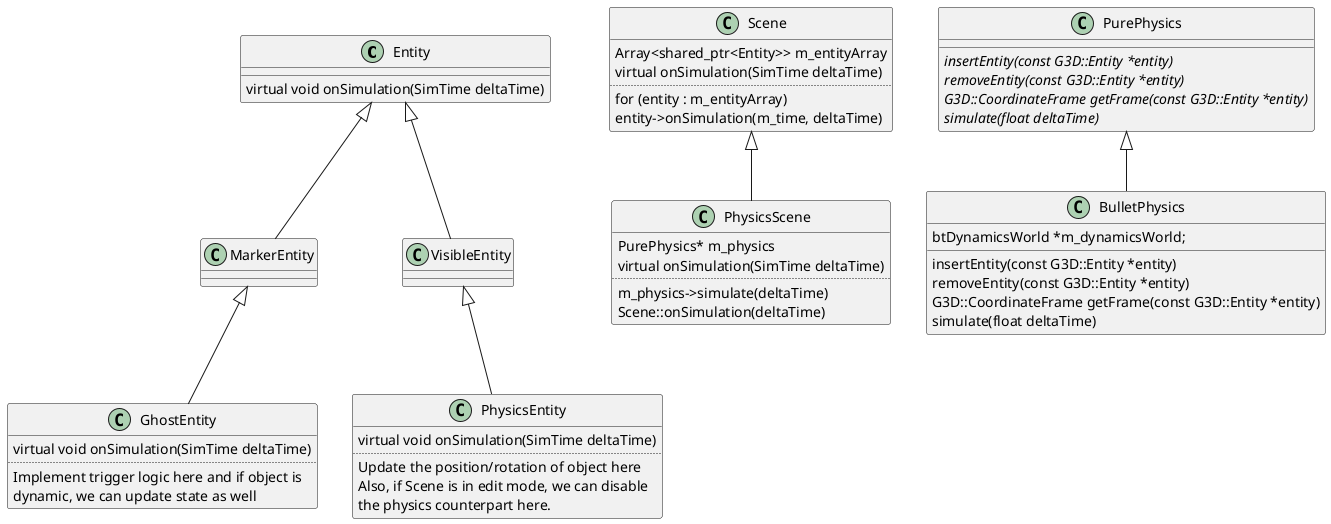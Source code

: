 @startuml
skinparam backgroundcolor transparent

class Entity {
    virtual void onSimulation(SimTime deltaTime)
}

Entity <|-- MarkerEntity 

Entity <|-- VisibleEntity

class GhostEntity {
    virtual void onSimulation(SimTime deltaTime)
    ..
    Implement trigger logic here and if object is
    dynamic, we can update state as well
}

class PhysicsEntity {
    virtual void onSimulation(SimTime deltaTime)
    ..
    Update the position/rotation of object here
    Also, if Scene is in edit mode, we can disable
    the physics counterpart here.
}

MarkerEntity <|-- GhostEntity
VisibleEntity <|-- PhysicsEntity

class Scene {
    Array<shared_ptr<Entity>> m_entityArray
    virtual onSimulation(SimTime deltaTime)
    ..
    for (entity : m_entityArray)
        entity->onSimulation(m_time, deltaTime)
}

class PhysicsScene {
    PurePhysics* m_physics
    virtual onSimulation(SimTime deltaTime)
    ..
    m_physics->simulate(deltaTime)
    Scene::onSimulation(deltaTime)
}
class PurePhysics {
    {abstract} insertEntity(const G3D::Entity *entity)
    {abstract} removeEntity(const G3D::Entity *entity)
    {abstract} G3D::CoordinateFrame getFrame(const G3D::Entity *entity)
    {abstract} simulate(float deltaTime)
}
class BulletPhysics {
    btDynamicsWorld *m_dynamicsWorld;
    insertEntity(const G3D::Entity *entity)
    removeEntity(const G3D::Entity *entity)
    G3D::CoordinateFrame getFrame(const G3D::Entity *entity)
    simulate(float deltaTime)
}

Scene <|-- PhysicsScene
PurePhysics <|-- BulletPhysics
@enduml
